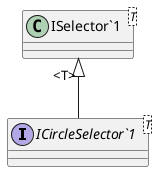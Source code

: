 @startuml
interface "ICircleSelector`1"<T> {
}
class "ISelector`1"<T> {
}
"ISelector`1" "<T>" <|-- "ICircleSelector`1"
@enduml
